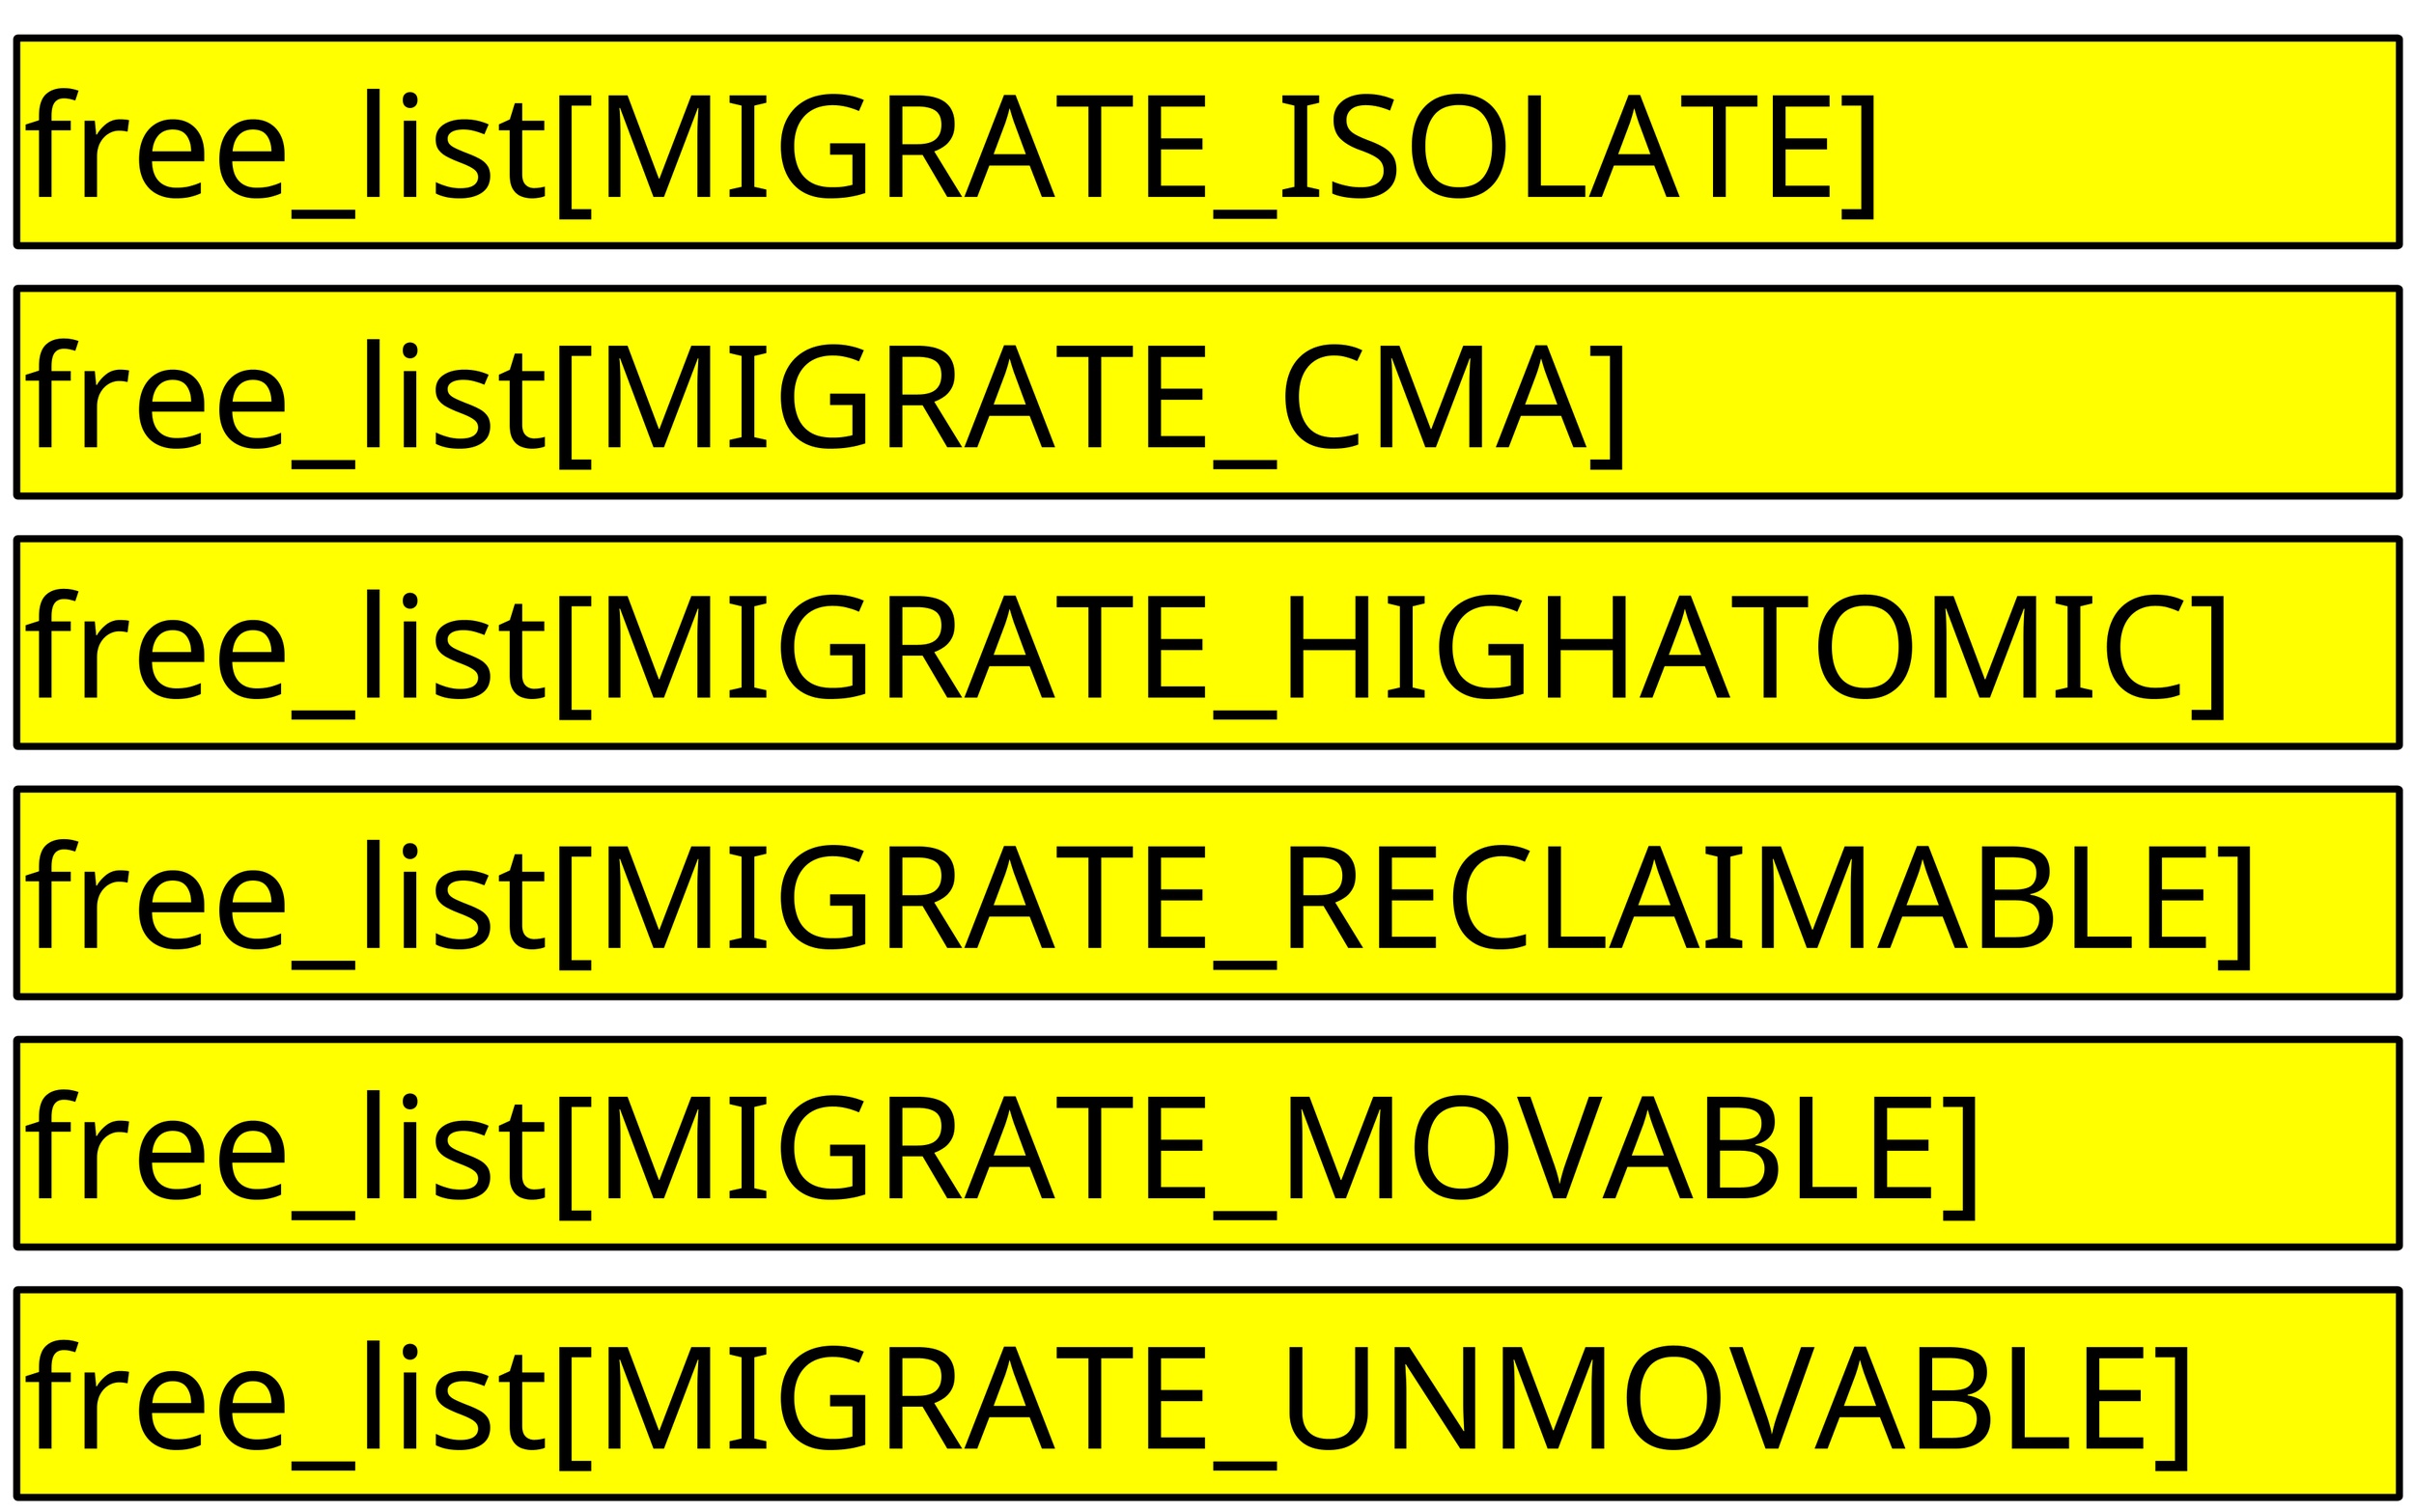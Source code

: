 @startuml

skinparam ComponentStyle rectangle
skinparam Component {
    FontSize 200
    BackgroundColor Yellow
    BorderThickness 10
    BorderColor black
}

skinparam Rectangle {
    BackgroundColor transparent
    BorderColor transparent
}

rectangle {
    component "free_list[MIGRATE_ISOLATE]\t\t" as fl1
    component "free_list[MIGRATE_CMA]\t\t\t" as fl2
    component "free_list[MIGRATE_HIGHATOMIC]\t" as fl3
    component "free_list[MIGRATE_RECLAIMABLE]\t" as fl4
    component "free_list[MIGRATE_MOVABLE]\t\t" as fl5
    component "free_list[MIGRATE_UNMOVABLE]\t" as fl6

    fl1-down[hidden]-fl2
    fl2-down[hidden]-fl3
    fl3-down[hidden]-fl4
    fl4-down[hidden]-fl5
    fl5-down[hidden]-fl6
}

@enduml